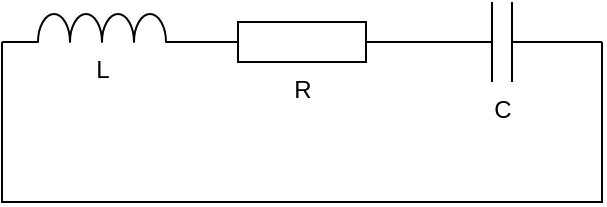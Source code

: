 <mxfile version="20.5.3" type="device"><diagram id="v9BG95ssewK375Wpxwma" name="Page-1"><mxGraphModel dx="782" dy="446" grid="1" gridSize="10" guides="1" tooltips="1" connect="1" arrows="1" fold="1" page="1" pageScale="1" pageWidth="827" pageHeight="1169" math="0" shadow="0"><root><mxCell id="0"/><mxCell id="1" parent="0"/><mxCell id="YYURHYV1IYphmZWS3yP0-1" value="R" style="pointerEvents=1;verticalLabelPosition=bottom;shadow=0;dashed=0;align=center;html=1;verticalAlign=top;shape=mxgraph.electrical.resistors.resistor_1;" vertex="1" parent="1"><mxGeometry x="190" y="70" width="100" height="20" as="geometry"/></mxCell><mxCell id="YYURHYV1IYphmZWS3yP0-2" value="L" style="pointerEvents=1;verticalLabelPosition=bottom;shadow=0;dashed=0;align=center;html=1;verticalAlign=top;shape=mxgraph.electrical.inductors.inductor_3;" vertex="1" parent="1"><mxGeometry x="90" y="66" width="100" height="14" as="geometry"/></mxCell><mxCell id="YYURHYV1IYphmZWS3yP0-3" value="C" style="pointerEvents=1;verticalLabelPosition=bottom;shadow=0;dashed=0;align=center;html=1;verticalAlign=top;shape=mxgraph.electrical.capacitors.capacitor_1;" vertex="1" parent="1"><mxGeometry x="290" y="60" width="100" height="40" as="geometry"/></mxCell><mxCell id="YYURHYV1IYphmZWS3yP0-7" value="" style="endArrow=none;html=1;rounded=0;entryX=1;entryY=0.5;entryDx=0;entryDy=0;entryPerimeter=0;" edge="1" parent="1" target="YYURHYV1IYphmZWS3yP0-3"><mxGeometry width="50" height="50" relative="1" as="geometry"><mxPoint x="200" y="160" as="sourcePoint"/><mxPoint x="400" y="160" as="targetPoint"/><Array as="points"><mxPoint x="390" y="160"/></Array></mxGeometry></mxCell><mxCell id="YYURHYV1IYphmZWS3yP0-8" value="" style="endArrow=none;html=1;rounded=0;exitX=0.5;exitY=0;exitDx=0;exitDy=0;exitPerimeter=0;entryX=0;entryY=1;entryDx=0;entryDy=0;entryPerimeter=0;" edge="1" parent="1" target="YYURHYV1IYphmZWS3yP0-2"><mxGeometry width="50" height="50" relative="1" as="geometry"><mxPoint x="210" y="160" as="sourcePoint"/><mxPoint x="170" y="150" as="targetPoint"/><Array as="points"><mxPoint x="90" y="160"/></Array></mxGeometry></mxCell></root></mxGraphModel></diagram></mxfile>